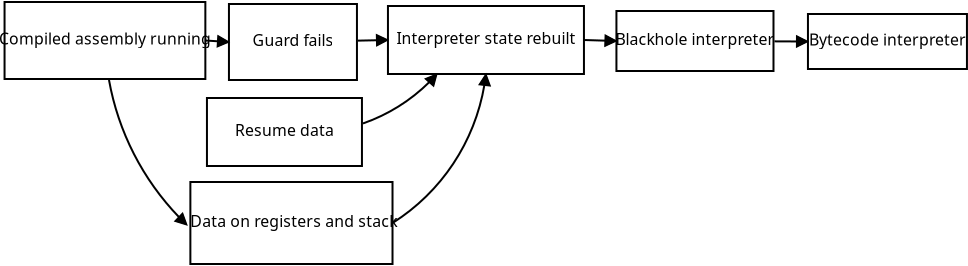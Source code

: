 <?xml version="1.0" encoding="UTF-8"?>
<dia:diagram xmlns:dia="http://www.lysator.liu.se/~alla/dia/">
  <dia:layer name="Background" visible="true" active="true">
    <dia:group>
      <dia:object type="Standard - Box" version="0" id="O0">
        <dia:attribute name="obj_pos">
          <dia:point val="10.521,22.5"/>
        </dia:attribute>
        <dia:attribute name="obj_bb">
          <dia:rectangle val="10.471,22.45;20.679,26.65"/>
        </dia:attribute>
        <dia:attribute name="elem_corner">
          <dia:point val="10.521,22.5"/>
        </dia:attribute>
        <dia:attribute name="elem_width">
          <dia:real val="10.107"/>
        </dia:attribute>
        <dia:attribute name="elem_height">
          <dia:real val="4.1"/>
        </dia:attribute>
        <dia:attribute name="border_width">
          <dia:real val="0.1"/>
        </dia:attribute>
        <dia:attribute name="border_color">
          <dia:color val="#ffffff"/>
        </dia:attribute>
        <dia:attribute name="show_background">
          <dia:boolean val="true"/>
        </dia:attribute>
      </dia:object>
      <dia:object type="Standard - Box" version="0" id="O1">
        <dia:attribute name="obj_pos">
          <dia:point val="10.521,22.5"/>
        </dia:attribute>
        <dia:attribute name="obj_bb">
          <dia:rectangle val="10.471,22.45;20.679,26.65"/>
        </dia:attribute>
        <dia:attribute name="elem_corner">
          <dia:point val="10.521,22.5"/>
        </dia:attribute>
        <dia:attribute name="elem_width">
          <dia:real val="10.107"/>
        </dia:attribute>
        <dia:attribute name="elem_height">
          <dia:real val="4.1"/>
        </dia:attribute>
        <dia:attribute name="border_width">
          <dia:real val="0.1"/>
        </dia:attribute>
        <dia:attribute name="show_background">
          <dia:boolean val="false"/>
        </dia:attribute>
      </dia:object>
      <dia:object type="Standard - Text" version="1" id="O2">
        <dia:attribute name="obj_pos">
          <dia:point val="15.575,24.745"/>
        </dia:attribute>
        <dia:attribute name="obj_bb">
          <dia:rectangle val="10.79,24.15;20.36,24.945"/>
        </dia:attribute>
        <dia:attribute name="text">
          <dia:composite type="text">
            <dia:attribute name="string">
              <dia:string>#Data on registers and stack#</dia:string>
            </dia:attribute>
            <dia:attribute name="font">
              <dia:font family="sans" style="0" name="Helvetica"/>
            </dia:attribute>
            <dia:attribute name="height">
              <dia:real val="0.988"/>
            </dia:attribute>
            <dia:attribute name="pos">
              <dia:point val="15.575,24.745"/>
            </dia:attribute>
            <dia:attribute name="color">
              <dia:color val="#000000"/>
            </dia:attribute>
            <dia:attribute name="alignment">
              <dia:enum val="1"/>
            </dia:attribute>
          </dia:composite>
        </dia:attribute>
        <dia:attribute name="valign">
          <dia:enum val="3"/>
        </dia:attribute>
      </dia:object>
    </dia:group>
    <dia:group>
      <dia:object type="Standard - Box" version="0" id="O3">
        <dia:attribute name="obj_pos">
          <dia:point val="11.35,18.3"/>
        </dia:attribute>
        <dia:attribute name="obj_bb">
          <dia:rectangle val="11.3,18.25;19.15,21.75"/>
        </dia:attribute>
        <dia:attribute name="elem_corner">
          <dia:point val="11.35,18.3"/>
        </dia:attribute>
        <dia:attribute name="elem_width">
          <dia:real val="7.75"/>
        </dia:attribute>
        <dia:attribute name="elem_height">
          <dia:real val="3.4"/>
        </dia:attribute>
        <dia:attribute name="border_width">
          <dia:real val="0.1"/>
        </dia:attribute>
        <dia:attribute name="border_color">
          <dia:color val="#ffffff"/>
        </dia:attribute>
        <dia:attribute name="show_background">
          <dia:boolean val="true"/>
        </dia:attribute>
      </dia:object>
      <dia:object type="Standard - Box" version="0" id="O4">
        <dia:attribute name="obj_pos">
          <dia:point val="11.35,18.3"/>
        </dia:attribute>
        <dia:attribute name="obj_bb">
          <dia:rectangle val="11.3,18.25;19.15,21.75"/>
        </dia:attribute>
        <dia:attribute name="elem_corner">
          <dia:point val="11.35,18.3"/>
        </dia:attribute>
        <dia:attribute name="elem_width">
          <dia:real val="7.75"/>
        </dia:attribute>
        <dia:attribute name="elem_height">
          <dia:real val="3.4"/>
        </dia:attribute>
        <dia:attribute name="border_width">
          <dia:real val="0.1"/>
        </dia:attribute>
        <dia:attribute name="show_background">
          <dia:boolean val="false"/>
        </dia:attribute>
      </dia:object>
      <dia:object type="Standard - Text" version="1" id="O5">
        <dia:attribute name="obj_pos">
          <dia:point val="15.225,20.195"/>
        </dia:attribute>
        <dia:attribute name="obj_bb">
          <dia:rectangle val="12.95,19.6;17.5,20.395"/>
        </dia:attribute>
        <dia:attribute name="text">
          <dia:composite type="text">
            <dia:attribute name="string">
              <dia:string>#Resume data#</dia:string>
            </dia:attribute>
            <dia:attribute name="font">
              <dia:font family="sans" style="0" name="Helvetica"/>
            </dia:attribute>
            <dia:attribute name="height">
              <dia:real val="0.988"/>
            </dia:attribute>
            <dia:attribute name="pos">
              <dia:point val="15.225,20.195"/>
            </dia:attribute>
            <dia:attribute name="color">
              <dia:color val="#000000"/>
            </dia:attribute>
            <dia:attribute name="alignment">
              <dia:enum val="1"/>
            </dia:attribute>
          </dia:composite>
        </dia:attribute>
        <dia:attribute name="valign">
          <dia:enum val="3"/>
        </dia:attribute>
      </dia:object>
    </dia:group>
    <dia:group>
      <dia:object type="Standard - Box" version="0" id="O6">
        <dia:attribute name="obj_pos">
          <dia:point val="20.4,13.7"/>
        </dia:attribute>
        <dia:attribute name="obj_bb">
          <dia:rectangle val="20.35,13.65;30.25,17.15"/>
        </dia:attribute>
        <dia:attribute name="elem_corner">
          <dia:point val="20.4,13.7"/>
        </dia:attribute>
        <dia:attribute name="elem_width">
          <dia:real val="9.8"/>
        </dia:attribute>
        <dia:attribute name="elem_height">
          <dia:real val="3.4"/>
        </dia:attribute>
        <dia:attribute name="border_width">
          <dia:real val="0.1"/>
        </dia:attribute>
        <dia:attribute name="border_color">
          <dia:color val="#ffffff"/>
        </dia:attribute>
        <dia:attribute name="show_background">
          <dia:boolean val="true"/>
        </dia:attribute>
      </dia:object>
      <dia:object type="Standard - Box" version="0" id="O7">
        <dia:attribute name="obj_pos">
          <dia:point val="20.4,13.7"/>
        </dia:attribute>
        <dia:attribute name="obj_bb">
          <dia:rectangle val="20.35,13.65;30.25,17.15"/>
        </dia:attribute>
        <dia:attribute name="elem_corner">
          <dia:point val="20.4,13.7"/>
        </dia:attribute>
        <dia:attribute name="elem_width">
          <dia:real val="9.8"/>
        </dia:attribute>
        <dia:attribute name="elem_height">
          <dia:real val="3.4"/>
        </dia:attribute>
        <dia:attribute name="border_width">
          <dia:real val="0.1"/>
        </dia:attribute>
        <dia:attribute name="show_background">
          <dia:boolean val="false"/>
        </dia:attribute>
      </dia:object>
      <dia:object type="Standard - Text" version="1" id="O8">
        <dia:attribute name="obj_pos">
          <dia:point val="25.3,15.595"/>
        </dia:attribute>
        <dia:attribute name="obj_bb">
          <dia:rectangle val="21.375,15;29.225,15.795"/>
        </dia:attribute>
        <dia:attribute name="text">
          <dia:composite type="text">
            <dia:attribute name="string">
              <dia:string>#Interpreter state rebuilt#</dia:string>
            </dia:attribute>
            <dia:attribute name="font">
              <dia:font family="sans" style="0" name="Helvetica"/>
            </dia:attribute>
            <dia:attribute name="height">
              <dia:real val="0.988"/>
            </dia:attribute>
            <dia:attribute name="pos">
              <dia:point val="25.3,15.595"/>
            </dia:attribute>
            <dia:attribute name="color">
              <dia:color val="#000000"/>
            </dia:attribute>
            <dia:attribute name="alignment">
              <dia:enum val="1"/>
            </dia:attribute>
          </dia:composite>
        </dia:attribute>
        <dia:attribute name="valign">
          <dia:enum val="3"/>
        </dia:attribute>
      </dia:object>
    </dia:group>
    <dia:group>
      <dia:object type="Standard - BezierLine" version="0" id="O9">
        <dia:attribute name="obj_pos">
          <dia:point val="20.629,24.55"/>
        </dia:attribute>
        <dia:attribute name="obj_bb">
          <dia:rectangle val="20.56,17.587;25.281,24.619"/>
        </dia:attribute>
        <dia:attribute name="bez_points">
          <dia:point val="20.629,24.55"/>
          <dia:point val="23.073,23.006"/>
          <dia:point val="24.744,20.495"/>
          <dia:point val="25.223,17.644"/>
        </dia:attribute>
        <dia:attribute name="corner_types">
          <dia:enum val="0"/>
          <dia:enum val="0"/>
        </dia:attribute>
      </dia:object>
      <dia:object type="Standard - Polygon" version="0" id="O10">
        <dia:attribute name="obj_pos">
          <dia:point val="25.486,17.675"/>
        </dia:attribute>
        <dia:attribute name="obj_bb">
          <dia:rectangle val="24.99,17.15;25.486,17.675"/>
        </dia:attribute>
        <dia:attribute name="poly_points">
          <dia:point val="25.486,17.675"/>
          <dia:point val="25.294,17.15"/>
          <dia:point val="24.99,17.618"/>
        </dia:attribute>
        <dia:attribute name="line_width">
          <dia:real val="0"/>
        </dia:attribute>
        <dia:attribute name="inner_color">
          <dia:color val="#000000"/>
        </dia:attribute>
        <dia:attribute name="show_background">
          <dia:boolean val="true"/>
        </dia:attribute>
      </dia:object>
      <dia:object type="Standard - Polygon" version="0" id="O11">
        <dia:attribute name="obj_pos">
          <dia:point val="25.486,17.675"/>
        </dia:attribute>
        <dia:attribute name="obj_bb">
          <dia:rectangle val="24.904,17.039;25.561,17.733"/>
        </dia:attribute>
        <dia:attribute name="poly_points">
          <dia:point val="25.486,17.675"/>
          <dia:point val="25.294,17.15"/>
          <dia:point val="24.99,17.618"/>
        </dia:attribute>
        <dia:attribute name="show_background">
          <dia:boolean val="false"/>
        </dia:attribute>
      </dia:object>
    </dia:group>
    <dia:group>
      <dia:object type="Standard - BezierLine" version="0" id="O12">
        <dia:attribute name="obj_pos">
          <dia:point val="19.15,19.573"/>
        </dia:attribute>
        <dia:attribute name="obj_bb">
          <dia:rectangle val="19.087,17.428;22.543,19.637"/>
        </dia:attribute>
        <dia:attribute name="bez_points">
          <dia:point val="19.15,19.573"/>
          <dia:point val="20.399,19.139"/>
          <dia:point val="21.535,18.431"/>
          <dia:point val="22.473,17.499"/>
        </dia:attribute>
        <dia:attribute name="corner_types">
          <dia:enum val="0"/>
          <dia:enum val="0"/>
        </dia:attribute>
      </dia:object>
      <dia:object type="Standard - Polygon" version="0" id="O13">
        <dia:attribute name="obj_pos">
          <dia:point val="22.672,17.677"/>
        </dia:attribute>
        <dia:attribute name="obj_bb">
          <dia:rectangle val="22.298,17.137;22.817,17.677"/>
        </dia:attribute>
        <dia:attribute name="poly_points">
          <dia:point val="22.672,17.677"/>
          <dia:point val="22.817,17.137"/>
          <dia:point val="22.298,17.345"/>
        </dia:attribute>
        <dia:attribute name="line_width">
          <dia:real val="0"/>
        </dia:attribute>
        <dia:attribute name="inner_color">
          <dia:color val="#000000"/>
        </dia:attribute>
        <dia:attribute name="show_background">
          <dia:boolean val="true"/>
        </dia:attribute>
      </dia:object>
      <dia:object type="Standard - Polygon" version="0" id="O14">
        <dia:attribute name="obj_pos">
          <dia:point val="22.672,17.677"/>
        </dia:attribute>
        <dia:attribute name="obj_bb">
          <dia:rectangle val="22.204,17.054;22.891,17.768"/>
        </dia:attribute>
        <dia:attribute name="poly_points">
          <dia:point val="22.672,17.677"/>
          <dia:point val="22.817,17.137"/>
          <dia:point val="22.298,17.345"/>
        </dia:attribute>
        <dia:attribute name="show_background">
          <dia:boolean val="false"/>
        </dia:attribute>
      </dia:object>
    </dia:group>
    <dia:group>
      <dia:object type="Standard - Box" version="0" id="O15">
        <dia:attribute name="obj_pos">
          <dia:point val="12.45,13.6"/>
        </dia:attribute>
        <dia:attribute name="obj_bb">
          <dia:rectangle val="12.4,13.55;18.9,17.45"/>
        </dia:attribute>
        <dia:attribute name="elem_corner">
          <dia:point val="12.45,13.6"/>
        </dia:attribute>
        <dia:attribute name="elem_width">
          <dia:real val="6.4"/>
        </dia:attribute>
        <dia:attribute name="elem_height">
          <dia:real val="3.8"/>
        </dia:attribute>
        <dia:attribute name="border_width">
          <dia:real val="0.1"/>
        </dia:attribute>
        <dia:attribute name="border_color">
          <dia:color val="#ffffff"/>
        </dia:attribute>
        <dia:attribute name="show_background">
          <dia:boolean val="true"/>
        </dia:attribute>
      </dia:object>
      <dia:object type="Standard - Box" version="0" id="O16">
        <dia:attribute name="obj_pos">
          <dia:point val="12.45,13.6"/>
        </dia:attribute>
        <dia:attribute name="obj_bb">
          <dia:rectangle val="12.4,13.55;18.9,17.45"/>
        </dia:attribute>
        <dia:attribute name="elem_corner">
          <dia:point val="12.45,13.6"/>
        </dia:attribute>
        <dia:attribute name="elem_width">
          <dia:real val="6.4"/>
        </dia:attribute>
        <dia:attribute name="elem_height">
          <dia:real val="3.8"/>
        </dia:attribute>
        <dia:attribute name="border_width">
          <dia:real val="0.1"/>
        </dia:attribute>
        <dia:attribute name="show_background">
          <dia:boolean val="false"/>
        </dia:attribute>
      </dia:object>
      <dia:object type="Standard - Text" version="1" id="O17">
        <dia:attribute name="obj_pos">
          <dia:point val="15.65,15.695"/>
        </dia:attribute>
        <dia:attribute name="obj_bb">
          <dia:rectangle val="13.779,15.1;17.521,15.895"/>
        </dia:attribute>
        <dia:attribute name="text">
          <dia:composite type="text">
            <dia:attribute name="string">
              <dia:string>#Guard fails#</dia:string>
            </dia:attribute>
            <dia:attribute name="font">
              <dia:font family="sans" style="0" name="Helvetica"/>
            </dia:attribute>
            <dia:attribute name="height">
              <dia:real val="0.988"/>
            </dia:attribute>
            <dia:attribute name="pos">
              <dia:point val="15.65,15.695"/>
            </dia:attribute>
            <dia:attribute name="color">
              <dia:color val="#000000"/>
            </dia:attribute>
            <dia:attribute name="alignment">
              <dia:enum val="1"/>
            </dia:attribute>
          </dia:composite>
        </dia:attribute>
        <dia:attribute name="valign">
          <dia:enum val="3"/>
        </dia:attribute>
      </dia:object>
    </dia:group>
    <dia:group>
      <dia:object type="Standard - Line" version="0" id="O18">
        <dia:attribute name="obj_pos">
          <dia:point val="18.9,15.432"/>
        </dia:attribute>
        <dia:attribute name="obj_bb">
          <dia:rectangle val="18.849,15.361;19.901,15.483"/>
        </dia:attribute>
        <dia:attribute name="conn_endpoints">
          <dia:point val="18.9,15.432"/>
          <dia:point val="19.85,15.412"/>
        </dia:attribute>
        <dia:attribute name="numcp">
          <dia:int val="1"/>
        </dia:attribute>
      </dia:object>
      <dia:object type="Standard - Polygon" version="0" id="O19">
        <dia:attribute name="obj_pos">
          <dia:point val="19.855,15.662"/>
        </dia:attribute>
        <dia:attribute name="obj_bb">
          <dia:rectangle val="19.845,15.162;20.35,15.662"/>
        </dia:attribute>
        <dia:attribute name="poly_points">
          <dia:point val="19.855,15.662"/>
          <dia:point val="20.35,15.401"/>
          <dia:point val="19.845,15.162"/>
        </dia:attribute>
        <dia:attribute name="line_width">
          <dia:real val="0"/>
        </dia:attribute>
        <dia:attribute name="inner_color">
          <dia:color val="#000000"/>
        </dia:attribute>
        <dia:attribute name="show_background">
          <dia:boolean val="true"/>
        </dia:attribute>
      </dia:object>
      <dia:object type="Standard - Polygon" version="0" id="O20">
        <dia:attribute name="obj_pos">
          <dia:point val="19.855,15.662"/>
        </dia:attribute>
        <dia:attribute name="obj_bb">
          <dia:rectangle val="19.793,15.082;20.462,15.743"/>
        </dia:attribute>
        <dia:attribute name="poly_points">
          <dia:point val="19.855,15.662"/>
          <dia:point val="20.35,15.401"/>
          <dia:point val="19.845,15.162"/>
        </dia:attribute>
        <dia:attribute name="show_background">
          <dia:boolean val="false"/>
        </dia:attribute>
      </dia:object>
    </dia:group>
    <dia:group>
      <dia:object type="Standard - Box" version="0" id="O21">
        <dia:attribute name="obj_pos">
          <dia:point val="1.23,13.5"/>
        </dia:attribute>
        <dia:attribute name="obj_bb">
          <dia:rectangle val="1.18,13.45;11.32,17.4"/>
        </dia:attribute>
        <dia:attribute name="elem_corner">
          <dia:point val="1.23,13.5"/>
        </dia:attribute>
        <dia:attribute name="elem_width">
          <dia:real val="10.04"/>
        </dia:attribute>
        <dia:attribute name="elem_height">
          <dia:real val="3.85"/>
        </dia:attribute>
        <dia:attribute name="border_width">
          <dia:real val="0.1"/>
        </dia:attribute>
        <dia:attribute name="border_color">
          <dia:color val="#ffffff"/>
        </dia:attribute>
        <dia:attribute name="show_background">
          <dia:boolean val="true"/>
        </dia:attribute>
      </dia:object>
      <dia:object type="Standard - Box" version="0" id="O22">
        <dia:attribute name="obj_pos">
          <dia:point val="1.23,13.5"/>
        </dia:attribute>
        <dia:attribute name="obj_bb">
          <dia:rectangle val="1.18,13.45;11.32,17.4"/>
        </dia:attribute>
        <dia:attribute name="elem_corner">
          <dia:point val="1.23,13.5"/>
        </dia:attribute>
        <dia:attribute name="elem_width">
          <dia:real val="10.04"/>
        </dia:attribute>
        <dia:attribute name="elem_height">
          <dia:real val="3.85"/>
        </dia:attribute>
        <dia:attribute name="border_width">
          <dia:real val="0.1"/>
        </dia:attribute>
        <dia:attribute name="show_background">
          <dia:boolean val="false"/>
        </dia:attribute>
      </dia:object>
      <dia:object type="Standard - Text" version="1" id="O23">
        <dia:attribute name="obj_pos">
          <dia:point val="6.25,15.62"/>
        </dia:attribute>
        <dia:attribute name="obj_bb">
          <dia:rectangle val="1.574,15.025;10.926,15.82"/>
        </dia:attribute>
        <dia:attribute name="text">
          <dia:composite type="text">
            <dia:attribute name="string">
              <dia:string>#Compiled assembly running#</dia:string>
            </dia:attribute>
            <dia:attribute name="font">
              <dia:font family="sans" style="0" name="Helvetica"/>
            </dia:attribute>
            <dia:attribute name="height">
              <dia:real val="0.988"/>
            </dia:attribute>
            <dia:attribute name="pos">
              <dia:point val="6.25,15.62"/>
            </dia:attribute>
            <dia:attribute name="color">
              <dia:color val="#000000"/>
            </dia:attribute>
            <dia:attribute name="alignment">
              <dia:enum val="1"/>
            </dia:attribute>
          </dia:composite>
        </dia:attribute>
        <dia:attribute name="valign">
          <dia:enum val="3"/>
        </dia:attribute>
      </dia:object>
    </dia:group>
    <dia:group>
      <dia:object type="Standard - Line" version="0" id="O24">
        <dia:attribute name="obj_pos">
          <dia:point val="11.27,15.425"/>
        </dia:attribute>
        <dia:attribute name="obj_bb">
          <dia:rectangle val="11.217,15.372;11.954,15.518"/>
        </dia:attribute>
        <dia:attribute name="conn_endpoints">
          <dia:point val="11.27,15.425"/>
          <dia:point val="11.901,15.465"/>
        </dia:attribute>
        <dia:attribute name="numcp">
          <dia:int val="1"/>
        </dia:attribute>
      </dia:object>
      <dia:object type="Standard - Polygon" version="0" id="O25">
        <dia:attribute name="obj_pos">
          <dia:point val="11.885,15.715"/>
        </dia:attribute>
        <dia:attribute name="obj_bb">
          <dia:rectangle val="11.885,15.216;12.4,15.715"/>
        </dia:attribute>
        <dia:attribute name="poly_points">
          <dia:point val="11.885,15.715"/>
          <dia:point val="12.4,15.497"/>
          <dia:point val="11.917,15.216"/>
        </dia:attribute>
        <dia:attribute name="line_width">
          <dia:real val="0"/>
        </dia:attribute>
        <dia:attribute name="inner_color">
          <dia:color val="#000000"/>
        </dia:attribute>
        <dia:attribute name="show_background">
          <dia:boolean val="true"/>
        </dia:attribute>
      </dia:object>
      <dia:object type="Standard - Polygon" version="0" id="O26">
        <dia:attribute name="obj_pos">
          <dia:point val="11.885,15.715"/>
        </dia:attribute>
        <dia:attribute name="obj_bb">
          <dia:rectangle val="11.83,15.132;12.512,15.792"/>
        </dia:attribute>
        <dia:attribute name="poly_points">
          <dia:point val="11.885,15.715"/>
          <dia:point val="12.4,15.497"/>
          <dia:point val="11.917,15.216"/>
        </dia:attribute>
        <dia:attribute name="show_background">
          <dia:boolean val="false"/>
        </dia:attribute>
      </dia:object>
    </dia:group>
    <dia:group>
      <dia:object type="Standard - Box" version="0" id="O27">
        <dia:attribute name="obj_pos">
          <dia:point val="31.824,13.95"/>
        </dia:attribute>
        <dia:attribute name="obj_bb">
          <dia:rectangle val="31.774,13.9;39.726,17"/>
        </dia:attribute>
        <dia:attribute name="elem_corner">
          <dia:point val="31.824,13.95"/>
        </dia:attribute>
        <dia:attribute name="elem_width">
          <dia:real val="7.853"/>
        </dia:attribute>
        <dia:attribute name="elem_height">
          <dia:real val="3"/>
        </dia:attribute>
        <dia:attribute name="border_width">
          <dia:real val="0.1"/>
        </dia:attribute>
        <dia:attribute name="border_color">
          <dia:color val="#ffffff"/>
        </dia:attribute>
        <dia:attribute name="show_background">
          <dia:boolean val="true"/>
        </dia:attribute>
      </dia:object>
      <dia:object type="Standard - Box" version="0" id="O28">
        <dia:attribute name="obj_pos">
          <dia:point val="31.824,13.95"/>
        </dia:attribute>
        <dia:attribute name="obj_bb">
          <dia:rectangle val="31.774,13.9;39.726,17"/>
        </dia:attribute>
        <dia:attribute name="elem_corner">
          <dia:point val="31.824,13.95"/>
        </dia:attribute>
        <dia:attribute name="elem_width">
          <dia:real val="7.853"/>
        </dia:attribute>
        <dia:attribute name="elem_height">
          <dia:real val="3"/>
        </dia:attribute>
        <dia:attribute name="border_width">
          <dia:real val="0.1"/>
        </dia:attribute>
        <dia:attribute name="show_background">
          <dia:boolean val="false"/>
        </dia:attribute>
      </dia:object>
      <dia:object type="Standard - Text" version="1" id="O29">
        <dia:attribute name="obj_pos">
          <dia:point val="35.75,15.645"/>
        </dia:attribute>
        <dia:attribute name="obj_bb">
          <dia:rectangle val="32.197,15.05;39.303,15.845"/>
        </dia:attribute>
        <dia:attribute name="text">
          <dia:composite type="text">
            <dia:attribute name="string">
              <dia:string>#Blackhole interpreter#</dia:string>
            </dia:attribute>
            <dia:attribute name="font">
              <dia:font family="sans" style="0" name="Helvetica"/>
            </dia:attribute>
            <dia:attribute name="height">
              <dia:real val="0.988"/>
            </dia:attribute>
            <dia:attribute name="pos">
              <dia:point val="35.75,15.645"/>
            </dia:attribute>
            <dia:attribute name="color">
              <dia:color val="#000000"/>
            </dia:attribute>
            <dia:attribute name="alignment">
              <dia:enum val="1"/>
            </dia:attribute>
          </dia:composite>
        </dia:attribute>
        <dia:attribute name="valign">
          <dia:enum val="3"/>
        </dia:attribute>
      </dia:object>
    </dia:group>
    <dia:group>
      <dia:object type="Standard - Box" version="0" id="O30">
        <dia:attribute name="obj_pos">
          <dia:point val="41.4,14.1"/>
        </dia:attribute>
        <dia:attribute name="obj_bb">
          <dia:rectangle val="41.35,14.05;49.4,16.9"/>
        </dia:attribute>
        <dia:attribute name="elem_corner">
          <dia:point val="41.4,14.1"/>
        </dia:attribute>
        <dia:attribute name="elem_width">
          <dia:real val="7.95"/>
        </dia:attribute>
        <dia:attribute name="elem_height">
          <dia:real val="2.75"/>
        </dia:attribute>
        <dia:attribute name="border_width">
          <dia:real val="0.1"/>
        </dia:attribute>
        <dia:attribute name="border_color">
          <dia:color val="#ffffff"/>
        </dia:attribute>
        <dia:attribute name="show_background">
          <dia:boolean val="true"/>
        </dia:attribute>
      </dia:object>
      <dia:object type="Standard - Box" version="0" id="O31">
        <dia:attribute name="obj_pos">
          <dia:point val="41.4,14.1"/>
        </dia:attribute>
        <dia:attribute name="obj_bb">
          <dia:rectangle val="41.35,14.05;49.4,16.9"/>
        </dia:attribute>
        <dia:attribute name="elem_corner">
          <dia:point val="41.4,14.1"/>
        </dia:attribute>
        <dia:attribute name="elem_width">
          <dia:real val="7.95"/>
        </dia:attribute>
        <dia:attribute name="elem_height">
          <dia:real val="2.75"/>
        </dia:attribute>
        <dia:attribute name="border_width">
          <dia:real val="0.1"/>
        </dia:attribute>
        <dia:attribute name="show_background">
          <dia:boolean val="false"/>
        </dia:attribute>
      </dia:object>
      <dia:object type="Standard - Text" version="1" id="O32">
        <dia:attribute name="obj_pos">
          <dia:point val="45.375,15.67"/>
        </dia:attribute>
        <dia:attribute name="obj_bb">
          <dia:rectangle val="41.89,15.075;48.86,15.87"/>
        </dia:attribute>
        <dia:attribute name="text">
          <dia:composite type="text">
            <dia:attribute name="string">
              <dia:string>#Bytecode interpreter#</dia:string>
            </dia:attribute>
            <dia:attribute name="font">
              <dia:font family="sans" style="0" name="Helvetica"/>
            </dia:attribute>
            <dia:attribute name="height">
              <dia:real val="0.988"/>
            </dia:attribute>
            <dia:attribute name="pos">
              <dia:point val="45.375,15.67"/>
            </dia:attribute>
            <dia:attribute name="color">
              <dia:color val="#000000"/>
            </dia:attribute>
            <dia:attribute name="alignment">
              <dia:enum val="1"/>
            </dia:attribute>
          </dia:composite>
        </dia:attribute>
        <dia:attribute name="valign">
          <dia:enum val="3"/>
        </dia:attribute>
      </dia:object>
    </dia:group>
    <dia:group>
      <dia:object type="Standard - Line" version="0" id="O33">
        <dia:attribute name="obj_pos">
          <dia:point val="30.2,15.4"/>
        </dia:attribute>
        <dia:attribute name="obj_bb">
          <dia:rectangle val="30.148,15.348;31.326,15.485"/>
        </dia:attribute>
        <dia:attribute name="conn_endpoints">
          <dia:point val="30.2,15.4"/>
          <dia:point val="31.274,15.433"/>
        </dia:attribute>
        <dia:attribute name="numcp">
          <dia:int val="1"/>
        </dia:attribute>
      </dia:object>
      <dia:object type="Standard - Polygon" version="0" id="O34">
        <dia:attribute name="obj_pos">
          <dia:point val="31.266,15.683"/>
        </dia:attribute>
        <dia:attribute name="obj_bb">
          <dia:rectangle val="31.266,15.183;31.774,15.683"/>
        </dia:attribute>
        <dia:attribute name="poly_points">
          <dia:point val="31.266,15.683"/>
          <dia:point val="31.774,15.448"/>
          <dia:point val="31.282,15.183"/>
        </dia:attribute>
        <dia:attribute name="line_width">
          <dia:real val="0"/>
        </dia:attribute>
        <dia:attribute name="inner_color">
          <dia:color val="#000000"/>
        </dia:attribute>
        <dia:attribute name="show_background">
          <dia:boolean val="true"/>
        </dia:attribute>
      </dia:object>
      <dia:object type="Standard - Polygon" version="0" id="O35">
        <dia:attribute name="obj_pos">
          <dia:point val="31.266,15.683"/>
        </dia:attribute>
        <dia:attribute name="obj_bb">
          <dia:rectangle val="31.214,15.101;31.886,15.762"/>
        </dia:attribute>
        <dia:attribute name="poly_points">
          <dia:point val="31.266,15.683"/>
          <dia:point val="31.774,15.448"/>
          <dia:point val="31.282,15.183"/>
        </dia:attribute>
        <dia:attribute name="show_background">
          <dia:boolean val="false"/>
        </dia:attribute>
      </dia:object>
    </dia:group>
    <dia:group>
      <dia:object type="Standard - Line" version="0" id="O36">
        <dia:attribute name="obj_pos">
          <dia:point val="39.726,15.468"/>
        </dia:attribute>
        <dia:attribute name="obj_bb">
          <dia:rectangle val="39.676,15.417;40.9,15.523"/>
        </dia:attribute>
        <dia:attribute name="conn_endpoints">
          <dia:point val="39.726,15.468"/>
          <dia:point val="40.85,15.473"/>
        </dia:attribute>
        <dia:attribute name="numcp">
          <dia:int val="1"/>
        </dia:attribute>
      </dia:object>
      <dia:object type="Standard - Polygon" version="0" id="O37">
        <dia:attribute name="obj_pos">
          <dia:point val="40.849,15.723"/>
        </dia:attribute>
        <dia:attribute name="obj_bb">
          <dia:rectangle val="40.849,15.223;41.35,15.723"/>
        </dia:attribute>
        <dia:attribute name="poly_points">
          <dia:point val="40.849,15.723"/>
          <dia:point val="41.35,15.475"/>
          <dia:point val="40.851,15.223"/>
        </dia:attribute>
        <dia:attribute name="line_width">
          <dia:real val="0"/>
        </dia:attribute>
        <dia:attribute name="inner_color">
          <dia:color val="#000000"/>
        </dia:attribute>
        <dia:attribute name="show_background">
          <dia:boolean val="true"/>
        </dia:attribute>
      </dia:object>
      <dia:object type="Standard - Polygon" version="0" id="O38">
        <dia:attribute name="obj_pos">
          <dia:point val="40.849,15.723"/>
        </dia:attribute>
        <dia:attribute name="obj_bb">
          <dia:rectangle val="40.798,15.142;41.462,15.803"/>
        </dia:attribute>
        <dia:attribute name="poly_points">
          <dia:point val="40.849,15.723"/>
          <dia:point val="41.35,15.475"/>
          <dia:point val="40.851,15.223"/>
        </dia:attribute>
        <dia:attribute name="show_background">
          <dia:boolean val="false"/>
        </dia:attribute>
      </dia:object>
    </dia:group>
    <dia:group>
      <dia:object type="Standard - BezierLine" version="0" id="O39">
        <dia:attribute name="obj_pos">
          <dia:point val="6.452,17.398"/>
        </dia:attribute>
        <dia:attribute name="obj_bb">
          <dia:rectangle val="6.394,17.34;10.031,24.333"/>
        </dia:attribute>
        <dia:attribute name="bez_points">
          <dia:point val="6.452,17.398"/>
          <dia:point val="6.914,19.983"/>
          <dia:point val="8.136,22.373"/>
          <dia:point val="9.96,24.263"/>
        </dia:attribute>
        <dia:attribute name="corner_types">
          <dia:enum val="0"/>
          <dia:enum val="0"/>
        </dia:attribute>
      </dia:object>
      <dia:object type="Standard - Polygon" version="0" id="O40">
        <dia:attribute name="obj_pos">
          <dia:point val="9.779,24.451"/>
        </dia:attribute>
        <dia:attribute name="obj_bb">
          <dia:rectangle val="9.779,24.09;10.314,24.616"/>
        </dia:attribute>
        <dia:attribute name="poly_points">
          <dia:point val="9.779,24.451"/>
          <dia:point val="10.314,24.616"/>
          <dia:point val="10.124,24.09"/>
        </dia:attribute>
        <dia:attribute name="line_width">
          <dia:real val="0"/>
        </dia:attribute>
        <dia:attribute name="inner_color">
          <dia:color val="#000000"/>
        </dia:attribute>
        <dia:attribute name="show_background">
          <dia:boolean val="true"/>
        </dia:attribute>
      </dia:object>
      <dia:object type="Standard - Polygon" version="0" id="O41">
        <dia:attribute name="obj_pos">
          <dia:point val="9.779,24.451"/>
        </dia:attribute>
        <dia:attribute name="obj_bb">
          <dia:rectangle val="9.687,23.996;10.395,24.693"/>
        </dia:attribute>
        <dia:attribute name="poly_points">
          <dia:point val="9.779,24.451"/>
          <dia:point val="10.314,24.616"/>
          <dia:point val="10.124,24.09"/>
        </dia:attribute>
        <dia:attribute name="show_background">
          <dia:boolean val="false"/>
        </dia:attribute>
      </dia:object>
    </dia:group>
  </dia:layer>
</dia:diagram>
